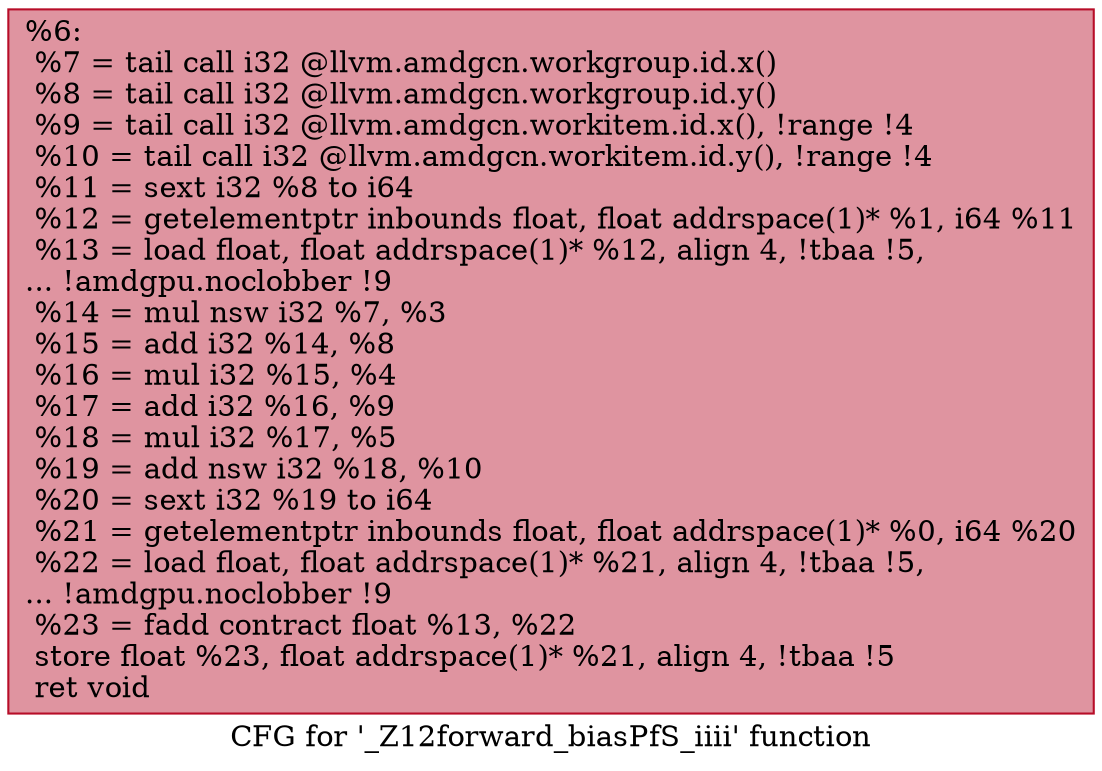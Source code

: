 digraph "CFG for '_Z12forward_biasPfS_iiii' function" {
	label="CFG for '_Z12forward_biasPfS_iiii' function";

	Node0x52070a0 [shape=record,color="#b70d28ff", style=filled, fillcolor="#b70d2870",label="{%6:\l  %7 = tail call i32 @llvm.amdgcn.workgroup.id.x()\l  %8 = tail call i32 @llvm.amdgcn.workgroup.id.y()\l  %9 = tail call i32 @llvm.amdgcn.workitem.id.x(), !range !4\l  %10 = tail call i32 @llvm.amdgcn.workitem.id.y(), !range !4\l  %11 = sext i32 %8 to i64\l  %12 = getelementptr inbounds float, float addrspace(1)* %1, i64 %11\l  %13 = load float, float addrspace(1)* %12, align 4, !tbaa !5,\l... !amdgpu.noclobber !9\l  %14 = mul nsw i32 %7, %3\l  %15 = add i32 %14, %8\l  %16 = mul i32 %15, %4\l  %17 = add i32 %16, %9\l  %18 = mul i32 %17, %5\l  %19 = add nsw i32 %18, %10\l  %20 = sext i32 %19 to i64\l  %21 = getelementptr inbounds float, float addrspace(1)* %0, i64 %20\l  %22 = load float, float addrspace(1)* %21, align 4, !tbaa !5,\l... !amdgpu.noclobber !9\l  %23 = fadd contract float %13, %22\l  store float %23, float addrspace(1)* %21, align 4, !tbaa !5\l  ret void\l}"];
}

